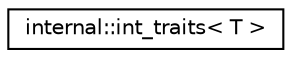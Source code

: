 digraph "Graphical Class Hierarchy"
{
  edge [fontname="Helvetica",fontsize="10",labelfontname="Helvetica",labelfontsize="10"];
  node [fontname="Helvetica",fontsize="10",shape=record];
  rankdir="LR";
  Node1 [label="internal::int_traits\< T \>",height=0.2,width=0.4,color="black", fillcolor="white", style="filled",URL="$structinternal_1_1int__traits.html"];
}
